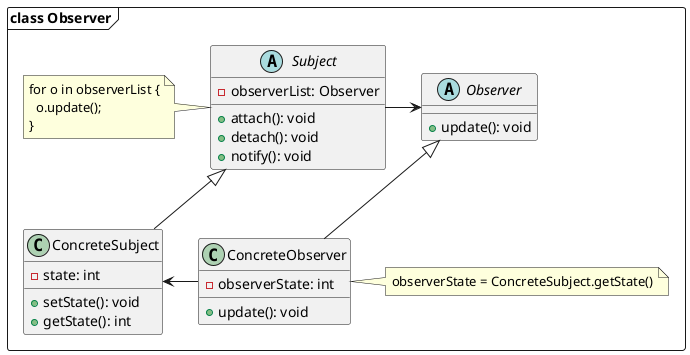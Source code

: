 @startuml mainframe
package "class Observer" <<Frame>> {
  abstract class Subject {
    -observerList: Observer
    +attach(): void
    +detach(): void
    +notify(): void
  }
  class ConcreteSubject {
    -state: int
    +setState(): void
    +getState(): int
  }

  ConcreteSubject --up|> Subject

  abstract class Observer {
    +update(): void
  }

  class ConcreteObserver {
    -observerState: int
    +update(): void
  }

  ConcreteObserver --up|> Observer

  Subject --right> Observer

  ConcreteObserver --left> ConcreteSubject


  note left of Subject
  for o in observerList {
    o.update();
  }
  end note

  note right of ConcreteObserver
  observerState = ConcreteSubject.getState()
  end note
}
@enduml
